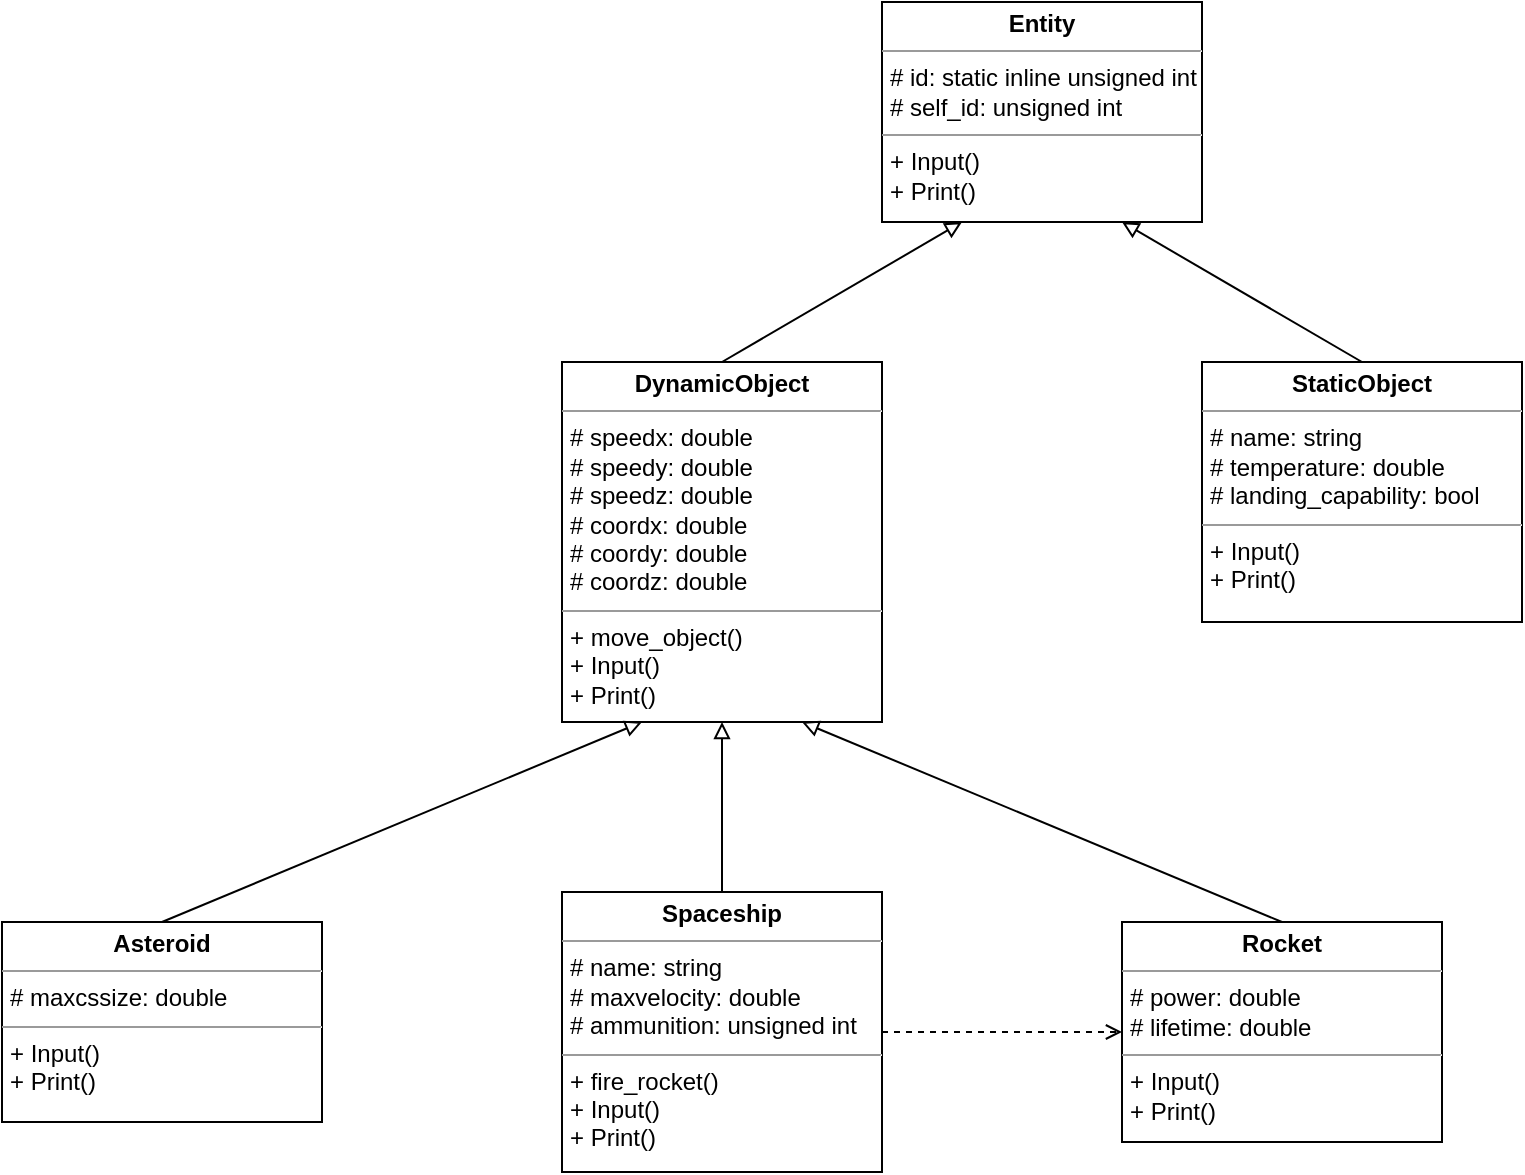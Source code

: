 <mxfile version="21.2.9" type="device">
  <diagram name="Страница 1" id="rWSBaZONI_ujTavnjbfF">
    <mxGraphModel dx="1538" dy="615" grid="1" gridSize="10" guides="1" tooltips="1" connect="1" arrows="1" fold="1" page="1" pageScale="1" pageWidth="827" pageHeight="1169" math="0" shadow="0">
      <root>
        <mxCell id="0" />
        <mxCell id="1" parent="0" />
        <mxCell id="306Cg54wuA1uFWQ6RLKe-8" value="&lt;p style=&quot;margin:0px;margin-top:4px;text-align:center;&quot;&gt;&lt;b&gt;Entity&lt;/b&gt;&lt;/p&gt;&lt;hr size=&quot;1&quot;&gt;&lt;p style=&quot;margin:0px;margin-left:4px;&quot;&gt;&lt;span style=&quot;background-color: initial;&quot;&gt;# id: static inline unsigned int&lt;/span&gt;&lt;br&gt;&lt;/p&gt;&lt;p style=&quot;margin:0px;margin-left:4px;&quot;&gt;&lt;span style=&quot;background-color: initial;&quot;&gt;# self_id: unsigned int&lt;/span&gt;&lt;/p&gt;&lt;hr size=&quot;1&quot;&gt;&lt;p style=&quot;margin:0px;margin-left:4px;&quot;&gt;+ Input()&lt;/p&gt;&lt;p style=&quot;margin:0px;margin-left:4px;&quot;&gt;+ Print()&lt;br&gt;&lt;/p&gt;" style="verticalAlign=top;align=left;overflow=fill;fontSize=12;fontFamily=Helvetica;html=1;whiteSpace=wrap;" parent="1" vertex="1">
          <mxGeometry x="480" y="20" width="160" height="110" as="geometry" />
        </mxCell>
        <mxCell id="HX6b2cEiZdn3Ok8I9vMD-13" style="rounded=0;orthogonalLoop=1;jettySize=auto;html=1;exitX=0.5;exitY=0;exitDx=0;exitDy=0;entryX=0.25;entryY=1;entryDx=0;entryDy=0;endArrow=block;endFill=0;" parent="1" source="306Cg54wuA1uFWQ6RLKe-9" target="306Cg54wuA1uFWQ6RLKe-8" edge="1">
          <mxGeometry relative="1" as="geometry" />
        </mxCell>
        <mxCell id="306Cg54wuA1uFWQ6RLKe-9" value="&lt;p style=&quot;margin:0px;margin-top:4px;text-align:center;&quot;&gt;&lt;b&gt;DynamicObject&lt;/b&gt;&lt;/p&gt;&lt;hr size=&quot;1&quot;&gt;&lt;p style=&quot;margin:0px;margin-left:4px;&quot;&gt;# speedx: double&lt;/p&gt;&lt;p style=&quot;margin:0px;margin-left:4px;&quot;&gt;# speedy: double&lt;br&gt;&lt;/p&gt;&lt;p style=&quot;margin:0px;margin-left:4px;&quot;&gt;# speedz: double&lt;/p&gt;&lt;p style=&quot;margin:0px;margin-left:4px;&quot;&gt;# coordx: double&lt;br&gt;&lt;/p&gt;&lt;p style=&quot;margin:0px;margin-left:4px;&quot;&gt;# coordy: double&lt;br&gt;&lt;/p&gt;&lt;p style=&quot;margin:0px;margin-left:4px;&quot;&gt;# coordz: double&lt;br&gt;&lt;/p&gt;&lt;hr size=&quot;1&quot;&gt;&lt;p style=&quot;margin:0px;margin-left:4px;&quot;&gt;+ move_object()&lt;/p&gt;&lt;p style=&quot;margin:0px;margin-left:4px;&quot;&gt;+ Input()&lt;br&gt;&lt;/p&gt;&lt;p style=&quot;margin:0px;margin-left:4px;&quot;&gt;+ Print()&lt;/p&gt;" style="verticalAlign=top;align=left;overflow=fill;fontSize=12;fontFamily=Helvetica;html=1;whiteSpace=wrap;" parent="1" vertex="1">
          <mxGeometry x="320" y="200" width="160" height="180" as="geometry" />
        </mxCell>
        <mxCell id="HX6b2cEiZdn3Ok8I9vMD-12" style="rounded=0;orthogonalLoop=1;jettySize=auto;html=1;entryX=0.75;entryY=1;entryDx=0;entryDy=0;endArrow=block;endFill=0;exitX=0.5;exitY=0;exitDx=0;exitDy=0;" parent="1" source="306Cg54wuA1uFWQ6RLKe-10" target="306Cg54wuA1uFWQ6RLKe-8" edge="1">
          <mxGeometry relative="1" as="geometry" />
        </mxCell>
        <mxCell id="306Cg54wuA1uFWQ6RLKe-10" value="&lt;p style=&quot;margin:0px;margin-top:4px;text-align:center;&quot;&gt;&lt;b&gt;StaticObject&lt;/b&gt;&lt;/p&gt;&lt;hr size=&quot;1&quot;&gt;&lt;p style=&quot;border-color: var(--border-color); margin: 0px 0px 0px 4px;&quot;&gt;# name: string&lt;/p&gt;&lt;p style=&quot;margin:0px;margin-left:4px;&quot;&gt;# temperature: double&lt;/p&gt;&lt;p style=&quot;margin:0px;margin-left:4px;&quot;&gt;# landing_capability: bool&lt;/p&gt;&lt;hr size=&quot;1&quot;&gt;&lt;p style=&quot;margin:0px;margin-left:4px;&quot;&gt;+ Input()&lt;br&gt;&lt;/p&gt;&lt;p style=&quot;margin:0px;margin-left:4px;&quot;&gt;+ Print()&lt;/p&gt;" style="verticalAlign=top;align=left;overflow=fill;fontSize=12;fontFamily=Helvetica;html=1;whiteSpace=wrap;" parent="1" vertex="1">
          <mxGeometry x="640" y="200" width="160" height="130" as="geometry" />
        </mxCell>
        <mxCell id="HX6b2cEiZdn3Ok8I9vMD-14" style="rounded=0;orthogonalLoop=1;jettySize=auto;html=1;entryX=0.25;entryY=1;entryDx=0;entryDy=0;exitX=0.5;exitY=0;exitDx=0;exitDy=0;endArrow=block;endFill=0;" parent="1" source="HX6b2cEiZdn3Ok8I9vMD-1" target="306Cg54wuA1uFWQ6RLKe-9" edge="1">
          <mxGeometry relative="1" as="geometry" />
        </mxCell>
        <mxCell id="HX6b2cEiZdn3Ok8I9vMD-1" value="&lt;p style=&quot;margin:0px;margin-top:4px;text-align:center;&quot;&gt;&lt;b&gt;Asteroid&lt;/b&gt;&lt;/p&gt;&lt;hr size=&quot;1&quot;&gt;&lt;p style=&quot;margin:0px;margin-left:4px;&quot;&gt;# maxcssize: double&lt;/p&gt;&lt;hr size=&quot;1&quot;&gt;&lt;p style=&quot;margin:0px;margin-left:4px;&quot;&gt;+ Input()&lt;br&gt;&lt;/p&gt;&lt;p style=&quot;margin:0px;margin-left:4px;&quot;&gt;+ Print()&lt;/p&gt;" style="verticalAlign=top;align=left;overflow=fill;fontSize=12;fontFamily=Helvetica;html=1;whiteSpace=wrap;" parent="1" vertex="1">
          <mxGeometry x="40" y="480" width="160" height="100" as="geometry" />
        </mxCell>
        <mxCell id="HX6b2cEiZdn3Ok8I9vMD-15" style="rounded=0;orthogonalLoop=1;jettySize=auto;html=1;entryX=0.5;entryY=1;entryDx=0;entryDy=0;endArrow=block;endFill=0;" parent="1" source="HX6b2cEiZdn3Ok8I9vMD-2" target="306Cg54wuA1uFWQ6RLKe-9" edge="1">
          <mxGeometry relative="1" as="geometry" />
        </mxCell>
        <mxCell id="HX6b2cEiZdn3Ok8I9vMD-17" style="edgeStyle=orthogonalEdgeStyle;rounded=0;orthogonalLoop=1;jettySize=auto;html=1;entryX=0;entryY=0.5;entryDx=0;entryDy=0;endArrow=open;endFill=0;dashed=1;" parent="1" source="HX6b2cEiZdn3Ok8I9vMD-2" target="HX6b2cEiZdn3Ok8I9vMD-9" edge="1">
          <mxGeometry relative="1" as="geometry" />
        </mxCell>
        <mxCell id="HX6b2cEiZdn3Ok8I9vMD-2" value="&lt;p style=&quot;margin:0px;margin-top:4px;text-align:center;&quot;&gt;&lt;b&gt;Spaceship&lt;/b&gt;&lt;/p&gt;&lt;hr size=&quot;1&quot;&gt;&lt;p style=&quot;border-color: var(--border-color); margin: 0px 0px 0px 4px;&quot;&gt;# name: string&lt;/p&gt;&lt;p style=&quot;margin:0px;margin-left:4px;&quot;&gt;# maxvelocity: double&lt;/p&gt;&lt;p style=&quot;margin:0px;margin-left:4px;&quot;&gt;# ammunition: unsigned int&lt;/p&gt;&lt;hr size=&quot;1&quot;&gt;&lt;p style=&quot;margin:0px;margin-left:4px;&quot;&gt;+ fire_rocket()&lt;/p&gt;&lt;p style=&quot;margin:0px;margin-left:4px;&quot;&gt;+ Input()&lt;br&gt;&lt;/p&gt;&lt;p style=&quot;margin:0px;margin-left:4px;&quot;&gt;+ Print()&lt;/p&gt;" style="verticalAlign=top;align=left;overflow=fill;fontSize=12;fontFamily=Helvetica;html=1;whiteSpace=wrap;" parent="1" vertex="1">
          <mxGeometry x="320" y="465" width="160" height="140" as="geometry" />
        </mxCell>
        <mxCell id="HX6b2cEiZdn3Ok8I9vMD-16" style="rounded=0;orthogonalLoop=1;jettySize=auto;html=1;entryX=0.75;entryY=1;entryDx=0;entryDy=0;endArrow=block;endFill=0;exitX=0.5;exitY=0;exitDx=0;exitDy=0;" parent="1" source="HX6b2cEiZdn3Ok8I9vMD-9" target="306Cg54wuA1uFWQ6RLKe-9" edge="1">
          <mxGeometry relative="1" as="geometry" />
        </mxCell>
        <mxCell id="HX6b2cEiZdn3Ok8I9vMD-9" value="&lt;p style=&quot;margin:0px;margin-top:4px;text-align:center;&quot;&gt;&lt;b&gt;Rocket&lt;/b&gt;&lt;/p&gt;&lt;hr size=&quot;1&quot;&gt;&lt;p style=&quot;margin:0px;margin-left:4px;&quot;&gt;# power: double&lt;/p&gt;&lt;p style=&quot;margin:0px;margin-left:4px;&quot;&gt;# lifetime: double&lt;/p&gt;&lt;hr size=&quot;1&quot;&gt;&lt;p style=&quot;margin:0px;margin-left:4px;&quot;&gt;+ Input()&lt;br&gt;&lt;/p&gt;&lt;p style=&quot;margin:0px;margin-left:4px;&quot;&gt;+ Print()&lt;/p&gt;" style="verticalAlign=top;align=left;overflow=fill;fontSize=12;fontFamily=Helvetica;html=1;whiteSpace=wrap;" parent="1" vertex="1">
          <mxGeometry x="600" y="480" width="160" height="110" as="geometry" />
        </mxCell>
      </root>
    </mxGraphModel>
  </diagram>
</mxfile>

